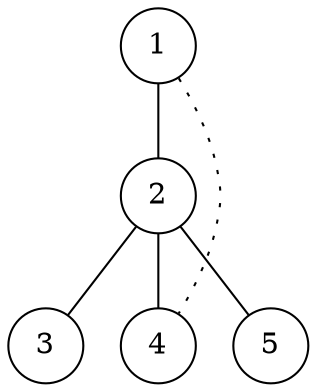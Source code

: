 graph g {
    node[shape=circle fixedsize=true style=filled fillcolor=white colorscheme=accent8 ];
    1--2;
2--3;
2--4;
2--5;
edge [style="dotted",color="black",arrowhead="forward" constraint=false];
1--4;

}

